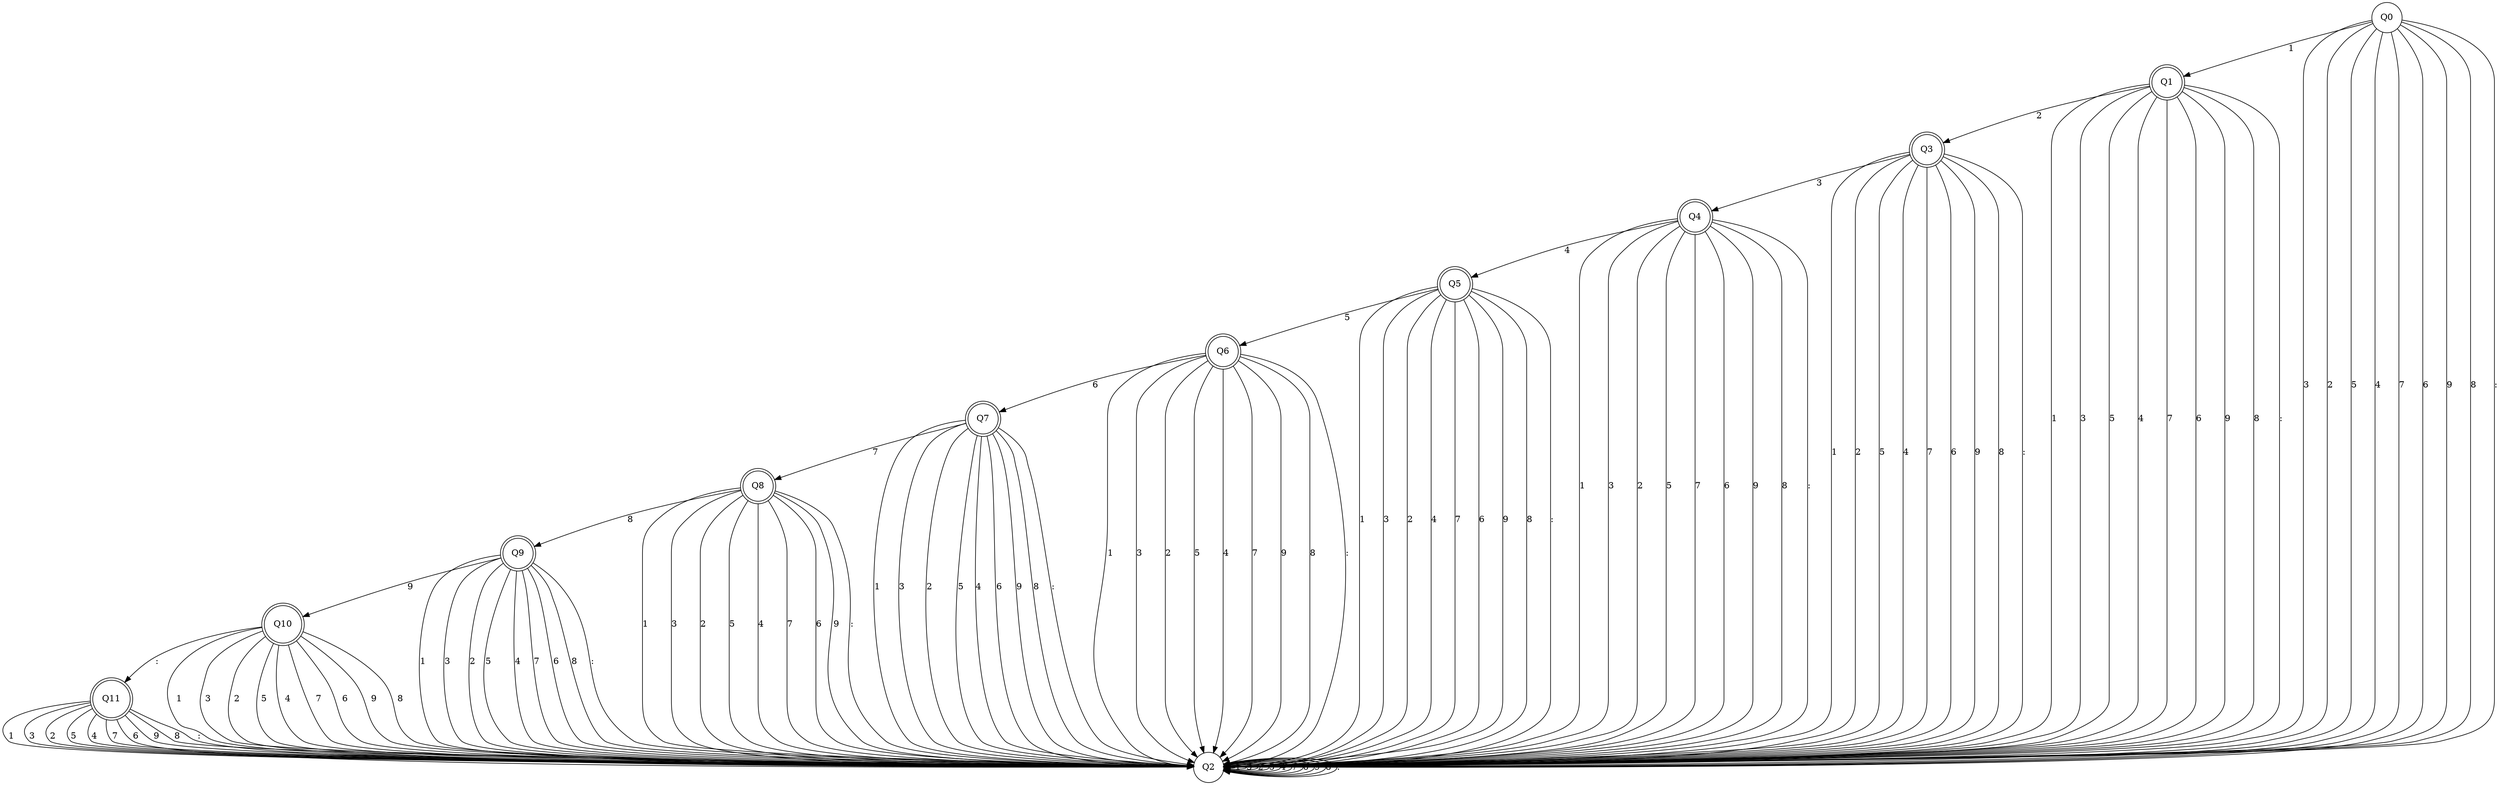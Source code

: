 digraph re_dfa {
Q3 [shape=doublecircle];
Q10 [shape=doublecircle];
Q9 [shape=doublecircle];
Q11 [shape=doublecircle];
Q7 [shape=doublecircle];
Q4 [shape=doublecircle];
Q0 [shape=circle];
Q6 [shape=doublecircle];
Q8 [shape=doublecircle];
Q5 [shape=doublecircle];
Q1 [shape=doublecircle];
Q2 [shape=circle];
Q3 -> Q2  [label=1];
Q3 -> Q4  [label=3];
Q3 -> Q2  [label=2];
Q3 -> Q2  [label=5];
Q3 -> Q2  [label=4];
Q3 -> Q2  [label=7];
Q3 -> Q2  [label=6];
Q3 -> Q2  [label=9];
Q3 -> Q2  [label=8];
Q3 -> Q2  [label=":"];
Q10 -> Q2  [label=1];
Q10 -> Q2  [label=3];
Q10 -> Q2  [label=2];
Q10 -> Q2  [label=5];
Q10 -> Q2  [label=4];
Q10 -> Q2  [label=7];
Q10 -> Q2  [label=6];
Q10 -> Q2  [label=9];
Q10 -> Q2  [label=8];
Q10 -> Q11  [label=":"];
Q9 -> Q2  [label=1];
Q9 -> Q2  [label=3];
Q9 -> Q2  [label=2];
Q9 -> Q2  [label=5];
Q9 -> Q2  [label=4];
Q9 -> Q2  [label=7];
Q9 -> Q2  [label=6];
Q9 -> Q10  [label=9];
Q9 -> Q2  [label=8];
Q9 -> Q2  [label=":"];
Q11 -> Q2  [label=1];
Q11 -> Q2  [label=3];
Q11 -> Q2  [label=2];
Q11 -> Q2  [label=5];
Q11 -> Q2  [label=4];
Q11 -> Q2  [label=7];
Q11 -> Q2  [label=6];
Q11 -> Q2  [label=9];
Q11 -> Q2  [label=8];
Q11 -> Q2  [label=":"];
Q7 -> Q2  [label=1];
Q7 -> Q2  [label=3];
Q7 -> Q2  [label=2];
Q7 -> Q2  [label=5];
Q7 -> Q2  [label=4];
Q7 -> Q8  [label=7];
Q7 -> Q2  [label=6];
Q7 -> Q2  [label=9];
Q7 -> Q2  [label=8];
Q7 -> Q2  [label=":"];
Q4 -> Q2  [label=1];
Q4 -> Q2  [label=3];
Q4 -> Q2  [label=2];
Q4 -> Q2  [label=5];
Q4 -> Q5  [label=4];
Q4 -> Q2  [label=7];
Q4 -> Q2  [label=6];
Q4 -> Q2  [label=9];
Q4 -> Q2  [label=8];
Q4 -> Q2  [label=":"];
Q0 -> Q1  [label=1];
Q0 -> Q2  [label=3];
Q0 -> Q2  [label=2];
Q0 -> Q2  [label=5];
Q0 -> Q2  [label=4];
Q0 -> Q2  [label=7];
Q0 -> Q2  [label=6];
Q0 -> Q2  [label=9];
Q0 -> Q2  [label=8];
Q0 -> Q2  [label=":"];
Q6 -> Q2  [label=1];
Q6 -> Q2  [label=3];
Q6 -> Q2  [label=2];
Q6 -> Q2  [label=5];
Q6 -> Q2  [label=4];
Q6 -> Q2  [label=7];
Q6 -> Q7  [label=6];
Q6 -> Q2  [label=9];
Q6 -> Q2  [label=8];
Q6 -> Q2  [label=":"];
Q8 -> Q2  [label=1];
Q8 -> Q2  [label=3];
Q8 -> Q2  [label=2];
Q8 -> Q2  [label=5];
Q8 -> Q2  [label=4];
Q8 -> Q2  [label=7];
Q8 -> Q2  [label=6];
Q8 -> Q2  [label=9];
Q8 -> Q9  [label=8];
Q8 -> Q2  [label=":"];
Q5 -> Q2  [label=1];
Q5 -> Q2  [label=3];
Q5 -> Q2  [label=2];
Q5 -> Q6  [label=5];
Q5 -> Q2  [label=4];
Q5 -> Q2  [label=7];
Q5 -> Q2  [label=6];
Q5 -> Q2  [label=9];
Q5 -> Q2  [label=8];
Q5 -> Q2  [label=":"];
Q1 -> Q2  [label=1];
Q1 -> Q2  [label=3];
Q1 -> Q3  [label=2];
Q1 -> Q2  [label=5];
Q1 -> Q2  [label=4];
Q1 -> Q2  [label=7];
Q1 -> Q2  [label=6];
Q1 -> Q2  [label=9];
Q1 -> Q2  [label=8];
Q1 -> Q2  [label=":"];
Q2 -> Q2  [label=1];
Q2 -> Q2  [label=3];
Q2 -> Q2  [label=2];
Q2 -> Q2  [label=5];
Q2 -> Q2  [label=4];
Q2 -> Q2  [label=7];
Q2 -> Q2  [label=6];
Q2 -> Q2  [label=9];
Q2 -> Q2  [label=8];
Q2 -> Q2  [label=":"];
}
